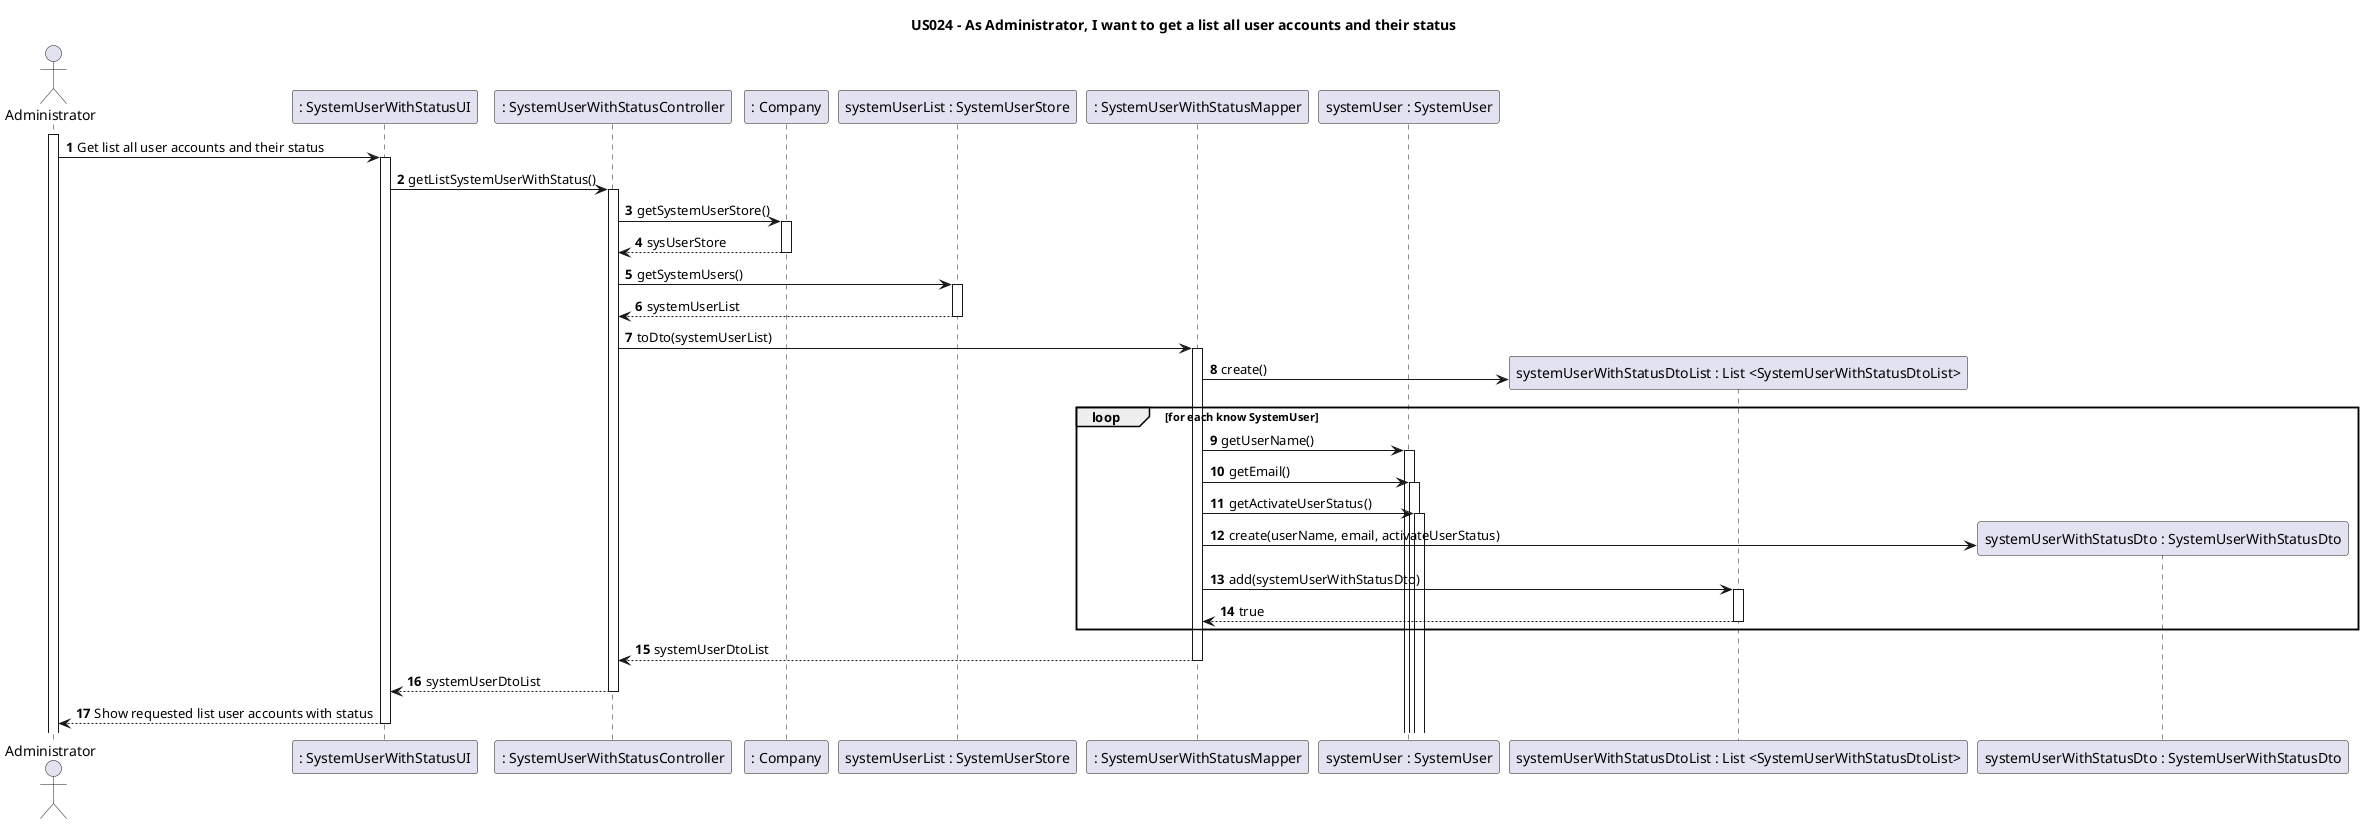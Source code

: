 @startuml
'https://plantuml.com/sequence-diagram

title US024 - As Administrator, I want to get a list all user accounts and their status

autoactivate on
autonumber

actor "Administrator" as User
participant ": SystemUserWithStatusUI" as System
participant ": SystemUserWithStatusController" as Ctrl
participant ": Company" as C1
participant "systemUserList : SystemUserStore" as C2
participant ": SystemUserWithStatusMapper" as C3
participant "systemUser : SystemUser" as C4
participant "systemUserWithStatusDtoList : List <SystemUserWithStatusDtoList>" as C5
participant "systemUserWithStatusDto : SystemUserWithStatusDto" as C6




activate User

User -> System: Get list all user accounts and their status
System -> Ctrl: getListSystemUserWithStatus()
Ctrl-> C1 : getSystemUserStore()
C1--> Ctrl : sysUserStore
Ctrl->C2 : getSystemUsers()

C2-->Ctrl : systemUserList
Ctrl->C3 :toDto(systemUserList)

C3->C5 **: create()
 loop for each know SystemUser
C3->C4 : getUserName()
C3->C4 : getEmail()
C3->C4 : getActivateUserStatus()
C3-> C6 ** : create(userName, email, activateUserStatus)
C3->C5 : add(systemUserWithStatusDto)
C5-->C3 : true
end
C3-->Ctrl: systemUserDtoList
Ctrl-->System : systemUserDtoList
System-->User : Show requested list user accounts with status

@enduml